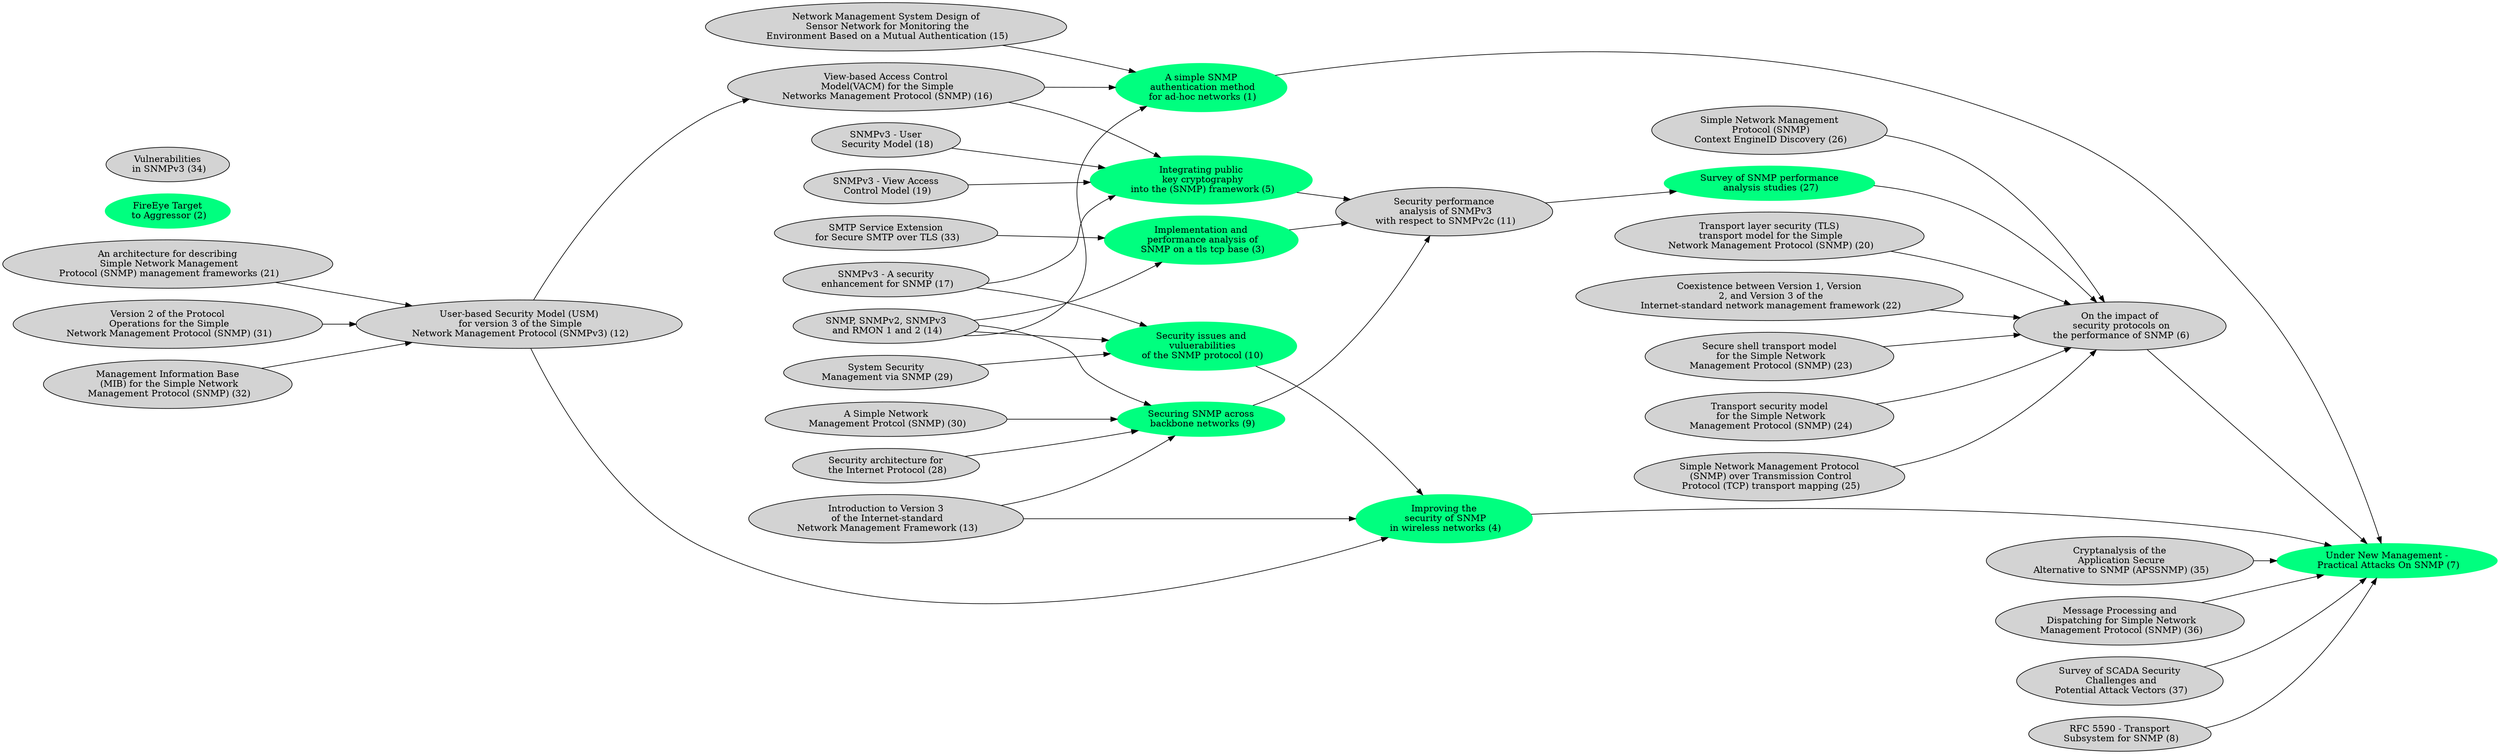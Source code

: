 digraph g{
  rankdir=LR;
  ratio=fill;
  node [style=filled];
  overlap=false;
  "Network Management System Design of\n Sensor Network for Monitoring the\n Environment Based on a Mutual Authentication (15)" -> "A simple SNMP\n authentication method\n for ad-hoc networks (1)"
  "View-based Access Control\n Model(VACM) for the Simple\n Networks Management Protocol (SNMP) (16)" -> "A simple SNMP\n authentication method\n for ad-hoc networks (1)"
  "A simple SNMP\n authentication method\n for ad-hoc networks (1)" [color="springgreen"];
  "FireEye Target\n to Aggressor (2)" [color="springgreen"];
  "SMTP Service Extension\n for Secure SMTP over TLS (33)" -> "Implementation and\n performance analysis of\n SNMP on a tls tcp base (3)"
  "Implementation and\n performance analysis of\n SNMP on a tls tcp base (3)" [color="springgreen"];
  "User-based Security Model (USM)\n for version 3 of the Simple\n Network Management Protocol (SNMPv3) (12)" -> "Improving the\n security of SNMP\n in wireless networks (4)"
  "Introduction to Version 3\n of the Internet-standard\n Network Management Framework (13)" -> "Improving the\n security of SNMP\n in wireless networks (4)"
  "Security issues and\n vuluerabilities\n of the SNMP protocol (10)" -> "Improving the\n security of SNMP\n in wireless networks (4)"
  "Improving the\n security of SNMP\n in wireless networks (4)" [color="springgreen"];
  "View-based Access Control\n Model(VACM) for the Simple\n Networks Management Protocol (SNMP) (16)" -> "Integrating public\n key cryptography\n into the (SNMP) framework (5)"
  "SNMPv3 - A security\n enhancement for SNMP (17)" -> "Integrating public\n key cryptography\n into the (SNMP) framework (5)"
  "SNMPv3 - User\n Security Model (18)" -> "Integrating public\n key cryptography\n into the (SNMP) framework (5)"
  "SNMPv3 - View Access\n Control Model (19)" -> "Integrating public\n key cryptography\n into the (SNMP) framework (5)"
  "Integrating public\n key cryptography\n into the (SNMP) framework (5)" [color="springgreen"];
  "Transport layer security (TLS)\n transport model for the Simple\n Network Management Protocol (SNMP) (20)" -> "On the impact of\n security protocols on\n the performance of SNMP (6)"
  "Coexistence between Version 1, Version\n 2, and Version 3 of the\n Internet-standard network management framework (22)" -> "On the impact of\n security protocols on\n the performance of SNMP (6)"
  "Secure shell transport model\n for the Simple Network\n Management Protocol (SNMP) (23)" -> "On the impact of\n security protocols on\n the performance of SNMP (6)"
  "Transport security model\n for the Simple Network\n Management Protocol (SNMP) (24)" -> "On the impact of\n security protocols on\n the performance of SNMP (6)"
  "Simple Network Management Protocol\n (SNMP) over Transmission Control\n Protocol (TCP) transport mapping (25)" -> "On the impact of\n security protocols on\n the performance of SNMP (6)"
  "Simple Network Management\n Protocol (SNMP)\n Context EngineID Discovery (26)" -> "On the impact of\n security protocols on\n the performance of SNMP (6)"
  "Survey of SNMP performance\n analysis studies (27)" -> "On the impact of\n security protocols on\n the performance of SNMP (6)"
  "On the impact of\n security protocols on\n the performance of SNMP (6)"
  "Cryptanalysis of the\n Application Secure\n Alternative to SNMP (APSSNMP) (35)" -> "Under New Management -\n Practical Attacks On SNMP (7)"
  "Message Processing and\n Dispatching for Simple Network\n Management Protocol (SNMP) (36)" -> "Under New Management -\n Practical Attacks On SNMP (7)"
  "Survey of SCADA Security\n Challenges and\n Potential Attack Vectors (37)" -> "Under New Management -\n Practical Attacks On SNMP (7)"
  "A simple SNMP\n authentication method\n for ad-hoc networks (1)" -> "Under New Management -\n Practical Attacks On SNMP (7)"
  "Improving the\n security of SNMP\n in wireless networks (4)" -> "Under New Management -\n Practical Attacks On SNMP (7)"
  "On the impact of\n security protocols on\n the performance of SNMP (6)" -> "Under New Management -\n Practical Attacks On SNMP (7)"
  "RFC 5590 - Transport\n Subsystem for SNMP (8)" -> "Under New Management -\n Practical Attacks On SNMP (7)"
  "Under New Management -\n Practical Attacks On SNMP (7)" [color="springgreen"];
  "RFC 5590 - Transport\n Subsystem for SNMP (8)"
  "Introduction to Version 3\n of the Internet-standard\n Network Management Framework (13)" -> "Securing SNMP across\n backbone networks (9)"
  "SNMP, SNMPv2, SNMPv3\n and RMON 1 and 2 (14)" -> "Securing SNMP across\n backbone networks (9)"
  "Security architecture for\n the Internet Protocol (28)" -> "Securing SNMP across\n backbone networks (9)"
  "A Simple Network\n Management Protcol (SNMP) (30)" -> "Securing SNMP across\n backbone networks (9)"
  "Securing SNMP across\n backbone networks (9)" [color="springgreen"];
  "SNMPv3 - A security\n enhancement for SNMP (17)" -> "Security issues and\n vuluerabilities\n of the SNMP protocol (10)"
  "System Security\n Management via SNMP (29)" -> "Security issues and\n vuluerabilities\n of the SNMP protocol (10)"
  "Security issues and\n vuluerabilities\n of the SNMP protocol (10)" [color="springgreen"];
  "Implementation and\n performance analysis of\n SNMP on a tls tcp base (3)" -> "Security performance\n analysis of SNMPv3\n with respect to SNMPv2c (11)"
  "Integrating public\n key cryptography\n into the (SNMP) framework (5)" -> "Security performance\n analysis of SNMPv3\n with respect to SNMPv2c (11)"
  "Securing SNMP across\n backbone networks (9)" -> "Security performance\n analysis of SNMPv3\n with respect to SNMPv2c (11)"
  "Security performance\n analysis of SNMPv3\n with respect to SNMPv2c (11)"
  "An architecture for describing\n Simple Network Management\n Protocol (SNMP) management frameworks (21)" -> "User-based Security Model (USM)\n for version 3 of the Simple\n Network Management Protocol (SNMPv3) (12)"
  "Version 2 of the Protocol\n Operations for the Simple\n Network Management Protocol (SNMP) (31)" -> "User-based Security Model (USM)\n for version 3 of the Simple\n Network Management Protocol (SNMPv3) (12)"
  "Management Information Base\n (MIB) for the Simple Network\n Management Protocol (SNMP) (32)" -> "User-based Security Model (USM)\n for version 3 of the Simple\n Network Management Protocol (SNMPv3) (12)"
  "User-based Security Model (USM)\n for version 3 of the Simple\n Network Management Protocol (SNMPv3) (12)"
  "Introduction to Version 3\n of the Internet-standard\n Network Management Framework (13)"
  "SNMP, SNMPv2, SNMPv3\n and RMON 1 and 2 (14)" -> "A simple SNMP\n authentication method\n for ad-hoc networks (1)"
  "SNMP, SNMPv2, SNMPv3\n and RMON 1 and 2 (14)" -> "Implementation and\n performance analysis of\n SNMP on a tls tcp base (3)"
  "SNMP, SNMPv2, SNMPv3\n and RMON 1 and 2 (14)" -> "Security issues and\n vuluerabilities\n of the SNMP protocol (10)"
  "SNMP, SNMPv2, SNMPv3\n and RMON 1 and 2 (14)"
  "Network Management System Design of\n Sensor Network for Monitoring the\n Environment Based on a Mutual Authentication (15)"
  "User-based Security Model (USM)\n for version 3 of the Simple\n Network Management Protocol (SNMPv3) (12)" -> "View-based Access Control\n Model(VACM) for the Simple\n Networks Management Protocol (SNMP) (16)"
  "View-based Access Control\n Model(VACM) for the Simple\n Networks Management Protocol (SNMP) (16)"
  "SNMPv3 - A security\n enhancement for SNMP (17)"
  "SNMPv3 - User\n Security Model (18)"
  "SNMPv3 - View Access\n Control Model (19)"
  "Transport layer security (TLS)\n transport model for the Simple\n Network Management Protocol (SNMP) (20)"
  "An architecture for describing\n Simple Network Management\n Protocol (SNMP) management frameworks (21)"
  "Coexistence between Version 1, Version\n 2, and Version 3 of the\n Internet-standard network management framework (22)"
  "Secure shell transport model\n for the Simple Network\n Management Protocol (SNMP) (23)"
  "Transport security model\n for the Simple Network\n Management Protocol (SNMP) (24)"
  "Simple Network Management Protocol\n (SNMP) over Transmission Control\n Protocol (TCP) transport mapping (25)"
  "Simple Network Management\n Protocol (SNMP)\n Context EngineID Discovery (26)"
  "Security performance\n analysis of SNMPv3\n with respect to SNMPv2c (11)" -> "Survey of SNMP performance\n analysis studies (27)"
  "Survey of SNMP performance\n analysis studies (27)" [color="springgreen"];
  "Security architecture for\n the Internet Protocol (28)"
  "System Security\n Management via SNMP (29)"
  "A Simple Network\n Management Protcol (SNMP) (30)"
  "Version 2 of the Protocol\n Operations for the Simple\n Network Management Protocol (SNMP) (31)"
  "Management Information Base\n (MIB) for the Simple Network\n Management Protocol (SNMP) (32)"
  "SMTP Service Extension\n for Secure SMTP over TLS (33)"
  "Vulnerabilities\n in SNMPv3 (34)"
  "Cryptanalysis of the\n Application Secure\n Alternative to SNMP (APSSNMP) (35)"
  "Message Processing and\n Dispatching for Simple Network\n Management Protocol (SNMP) (36)"
  "Survey of SCADA Security\n Challenges and\n Potential Attack Vectors (37)"
}
